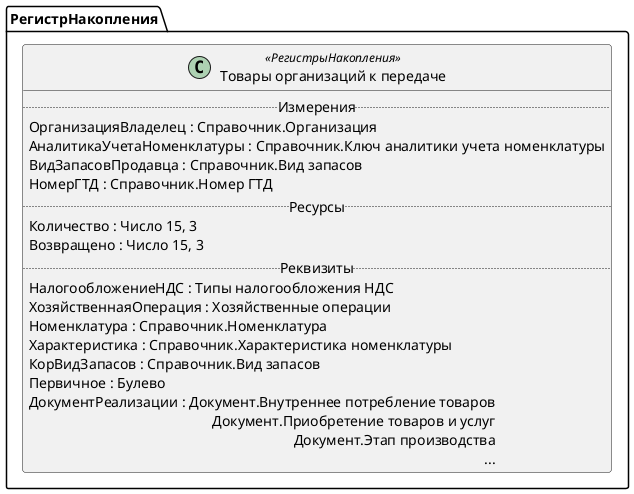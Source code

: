 ﻿@startuml ТоварыОрганизацийКПередаче
'!include templates.wsd
'..\include templates.wsd
class РегистрНакопления.ТоварыОрганизацийКПередаче as "Товары организаций к передаче" <<РегистрыНакопления>>
{
..Измерения..
ОрганизацияВладелец : Справочник.Организация
АналитикаУчетаНоменклатуры : Справочник.Ключ аналитики учета номенклатуры
ВидЗапасовПродавца : Справочник.Вид запасов
НомерГТД : Справочник.Номер ГТД
..Ресурсы..
Количество : Число 15, 3
Возвращено : Число 15, 3
..Реквизиты..
НалогообложениеНДС : Типы налогообложения НДС
ХозяйственнаяОперация : Хозяйственные операции
Номенклатура : Справочник.Номенклатура
Характеристика : Справочник.Характеристика номенклатуры
КорВидЗапасов : Справочник.Вид запасов
Первичное : Булево
ДокументРеализации : Документ.Внутреннее потребление товаров\rДокумент.Приобретение товаров и услуг\rДокумент.Этап производства\r...
}
@enduml

